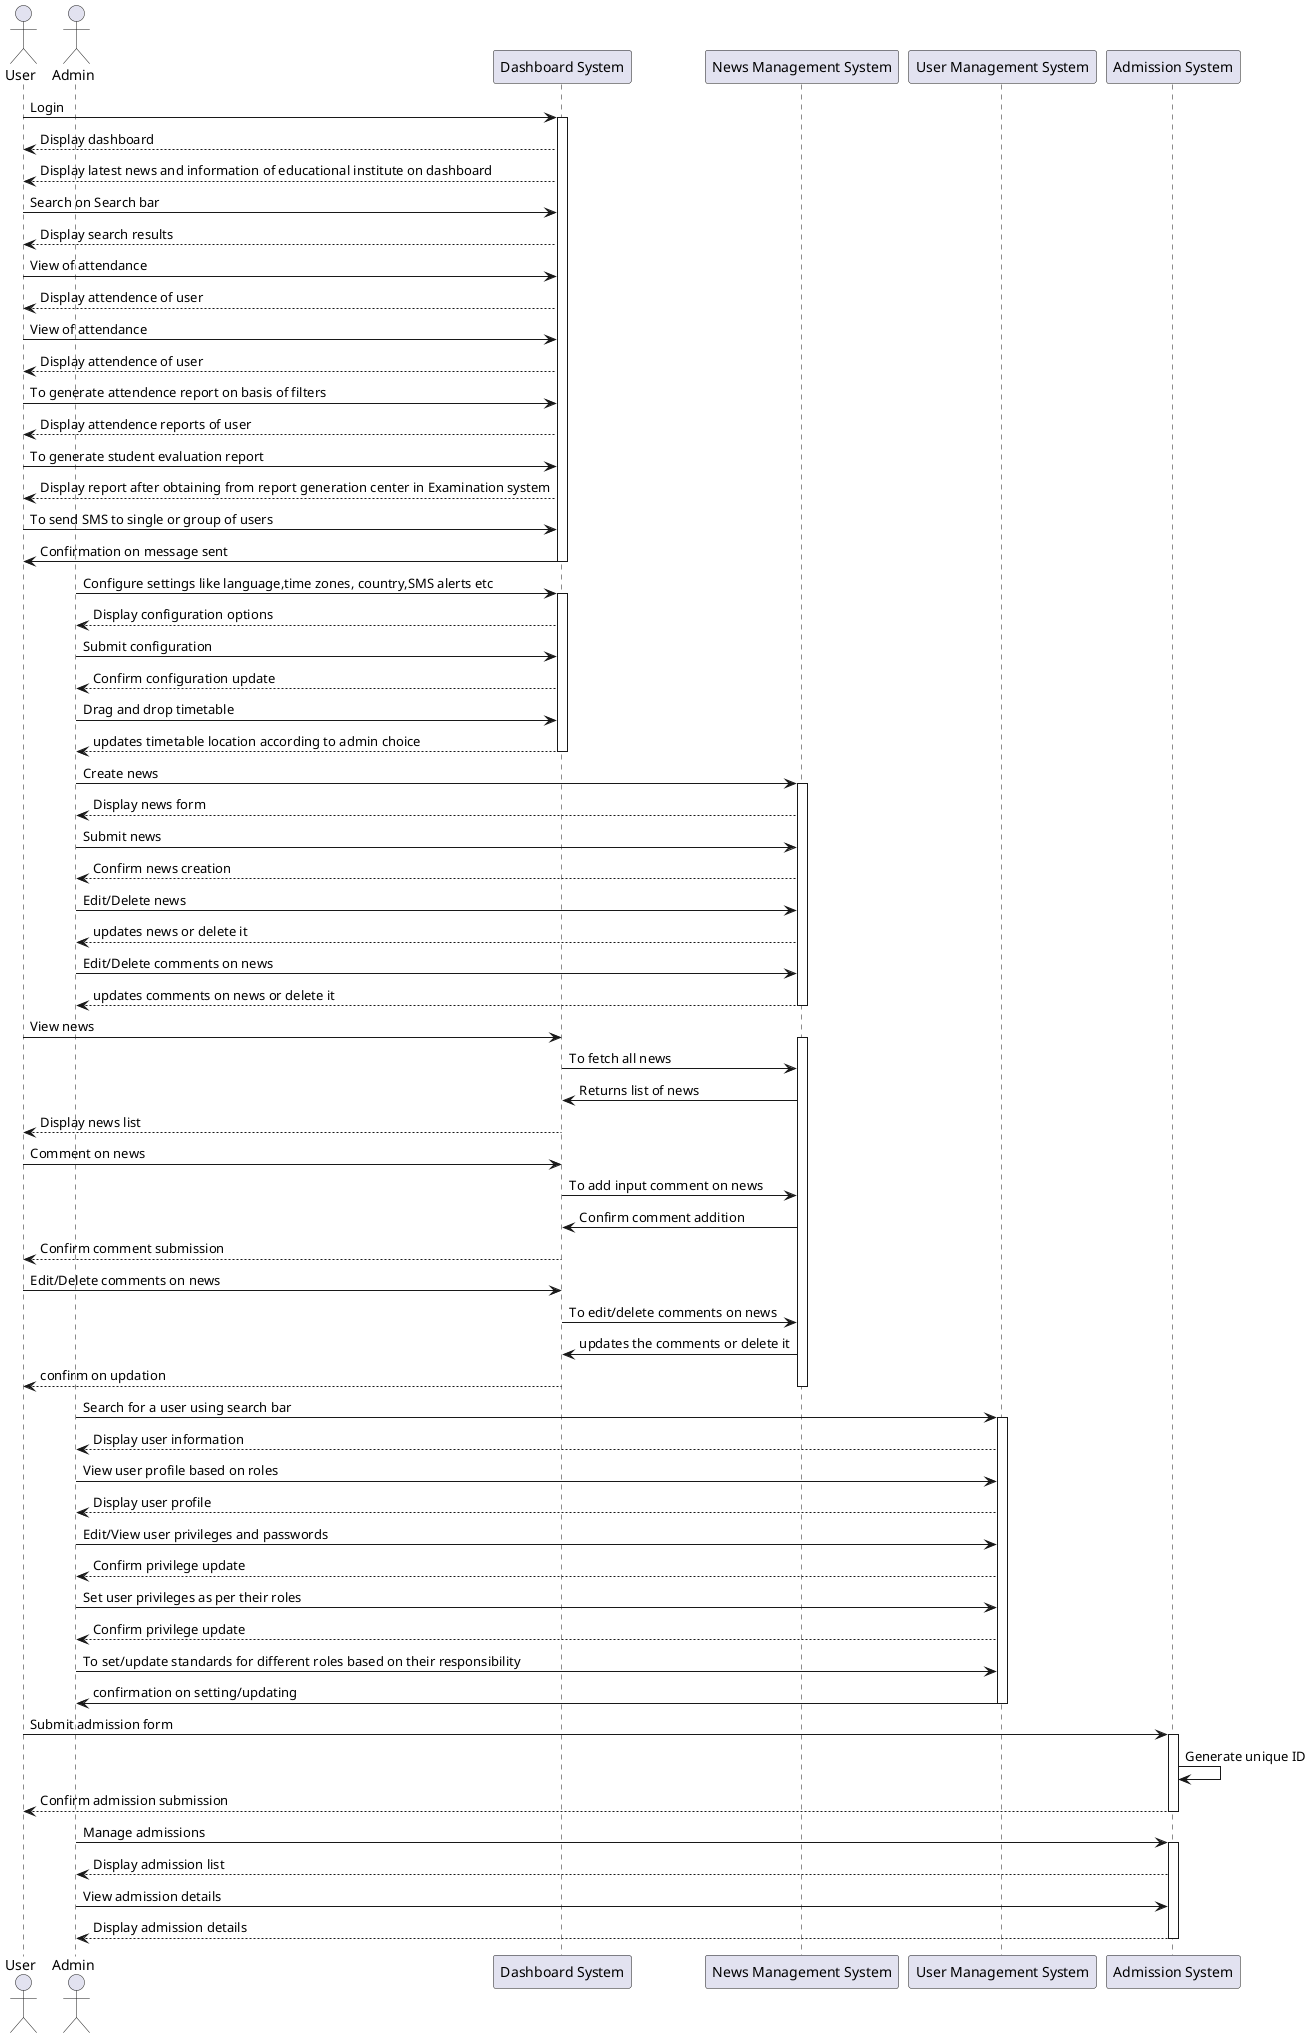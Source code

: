@startuml
actor User
actor Admin

participant "Dashboard System" as DashboardSystem
participant "News Management System" as NewsSystem
participant "User Management System" as UserSystem
participant "Admission System" as AdmissionSystem


User -> DashboardSystem: Login
activate DashboardSystem
DashboardSystem --> User: Display dashboard
DashboardSystem --> User: Display latest news and information of educational institute on dashboard
User -> DashboardSystem: Search on Search bar
DashboardSystem --> User: Display search results
User -> DashboardSystem: View of attendance
DashboardSystem --> User: Display attendence of user
User -> DashboardSystem: View of attendance
DashboardSystem --> User: Display attendence of user
User -> DashboardSystem: To generate attendence report on basis of filters
DashboardSystem --> User: Display attendence reports of user
User -> DashboardSystem: To generate student evaluation report
DashboardSystem --> User: Display report after obtaining from report generation center in Examination system
User -> DashboardSystem : To send SMS to single or group of users
DashboardSystem -> User : Confirmation on message sent
deactivate DashboardSystem


Admin -> DashboardSystem: Configure settings like language,time zones, country,SMS alerts etc
activate DashboardSystem
DashboardSystem --> Admin: Display configuration options
Admin -> DashboardSystem: Submit configuration
DashboardSystem --> Admin: Confirm configuration update
Admin -> DashboardSystem: Drag and drop timetable
DashboardSystem --> Admin: updates timetable location according to admin choice
deactivate DashboardSystem


Admin -> NewsSystem: Create news
activate NewsSystem
NewsSystem --> Admin: Display news form
Admin -> NewsSystem: Submit news
NewsSystem --> Admin: Confirm news creation
Admin -> NewsSystem: Edit/Delete news
NewsSystem --> Admin: updates news or delete it
Admin -> NewsSystem: Edit/Delete comments on news
NewsSystem --> Admin: updates comments on news or delete it
deactivate NewsSystem

User -> DashboardSystem: View news
activate NewsSystem
DashboardSystem->NewsSystem : To fetch all news
NewsSystem-> DashboardSystem : Returns list of news
DashboardSystem --> User: Display news list
User -> DashboardSystem: Comment on news
DashboardSystem-> NewsSystem : To add input comment on news
NewsSystem->DashboardSystem: Confirm comment addition
DashboardSystem --> User: Confirm comment submission
User -> DashboardSystem: Edit/Delete comments on news
DashboardSystem->NewsSystem: To edit/delete comments on news
NewsSystem->DashboardSystem: updates the comments or delete it
DashboardSystem --> User: confirm on updation
deactivate NewsSystem

Admin -> UserSystem: Search for a user using search bar
activate UserSystem
UserSystem --> Admin: Display user information
Admin -> UserSystem: View user profile based on roles
UserSystem --> Admin: Display user profile
Admin -> UserSystem: Edit/View user privileges and passwords
UserSystem --> Admin: Confirm privilege update
Admin -> UserSystem: Set user privileges as per their roles
UserSystem --> Admin: Confirm privilege update
Admin -> UserSystem : To set/update standards for different roles based on their responsibility
UserSystem->Admin : confirmation on setting/updating
deactivate UserSystem


User -> AdmissionSystem: Submit admission form
activate AdmissionSystem
AdmissionSystem -> AdmissionSystem: Generate unique ID
AdmissionSystem --> User: Confirm admission submission
deactivate AdmissionSystem

Admin -> AdmissionSystem: Manage admissions
activate AdmissionSystem
AdmissionSystem --> Admin: Display admission list
Admin -> AdmissionSystem: View admission details
AdmissionSystem --> Admin: Display admission details
deactivate AdmissionSystem

@enduml
